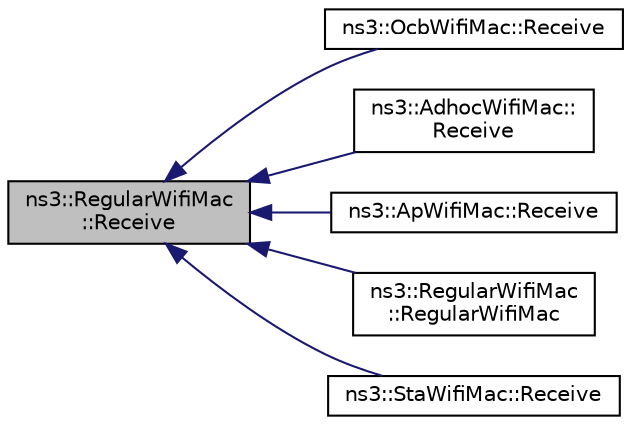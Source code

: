 digraph "ns3::RegularWifiMac::Receive"
{
  edge [fontname="Helvetica",fontsize="10",labelfontname="Helvetica",labelfontsize="10"];
  node [fontname="Helvetica",fontsize="10",shape=record];
  rankdir="LR";
  Node1 [label="ns3::RegularWifiMac\l::Receive",height=0.2,width=0.4,color="black", fillcolor="grey75", style="filled", fontcolor="black"];
  Node1 -> Node2 [dir="back",color="midnightblue",fontsize="10",style="solid"];
  Node2 [label="ns3::OcbWifiMac::Receive",height=0.2,width=0.4,color="black", fillcolor="white", style="filled",URL="$d0/dd1/classns3_1_1OcbWifiMac.html#ad025b0fd981998bf3c527a9c4a719962"];
  Node1 -> Node3 [dir="back",color="midnightblue",fontsize="10",style="solid"];
  Node3 [label="ns3::AdhocWifiMac::\lReceive",height=0.2,width=0.4,color="black", fillcolor="white", style="filled",URL="$da/dec/classns3_1_1AdhocWifiMac.html#a5abc017d64f109b0599e9cc123cbfeb8"];
  Node1 -> Node4 [dir="back",color="midnightblue",fontsize="10",style="solid"];
  Node4 [label="ns3::ApWifiMac::Receive",height=0.2,width=0.4,color="black", fillcolor="white", style="filled",URL="$d0/d51/classns3_1_1ApWifiMac.html#ab7e832f29bf91319e3ecdf0de7d5d598"];
  Node1 -> Node5 [dir="back",color="midnightblue",fontsize="10",style="solid"];
  Node5 [label="ns3::RegularWifiMac\l::RegularWifiMac",height=0.2,width=0.4,color="black", fillcolor="white", style="filled",URL="$df/db9/classns3_1_1RegularWifiMac.html#a56bc0e2b8ecde6fc50e6f8921ce64957"];
  Node1 -> Node6 [dir="back",color="midnightblue",fontsize="10",style="solid"];
  Node6 [label="ns3::StaWifiMac::Receive",height=0.2,width=0.4,color="black", fillcolor="white", style="filled",URL="$de/dbf/classns3_1_1StaWifiMac.html#ac11352c9502acc4b612224fc172c28f8"];
}
